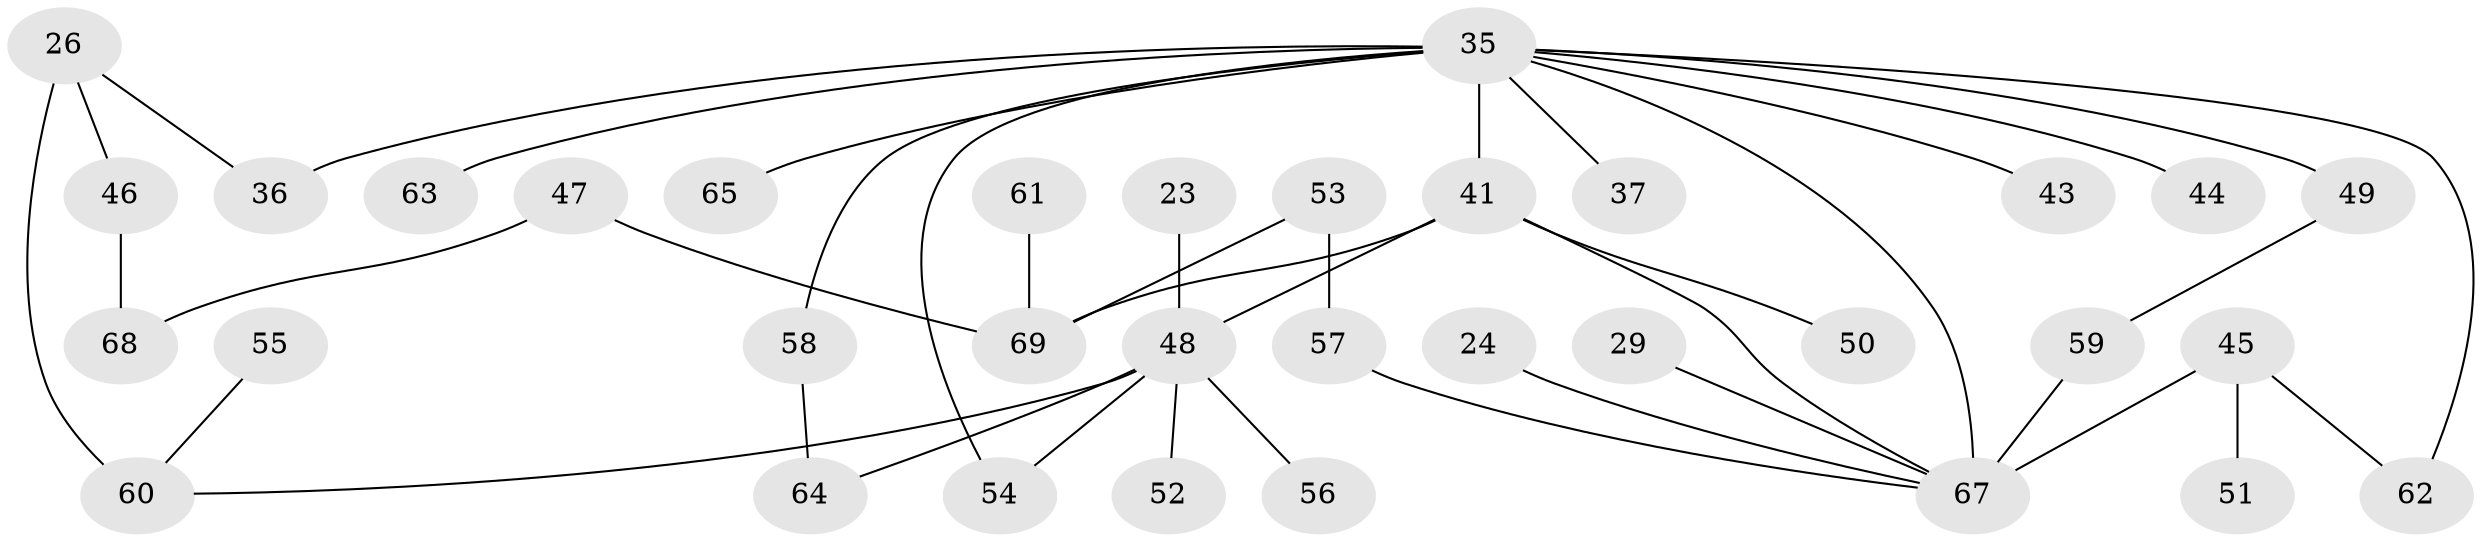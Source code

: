// original degree distribution, {6: 0.028985507246376812, 5: 0.043478260869565216, 4: 0.043478260869565216, 3: 0.17391304347826086, 2: 0.42028985507246375, 8: 0.014492753623188406, 7: 0.014492753623188406, 1: 0.2608695652173913}
// Generated by graph-tools (version 1.1) at 2025/42/03/09/25 04:42:50]
// undirected, 34 vertices, 41 edges
graph export_dot {
graph [start="1"]
  node [color=gray90,style=filled];
  23;
  24;
  26 [super="+22"];
  29;
  35 [super="+11+25"];
  36;
  37;
  41 [super="+34"];
  43;
  44;
  45 [super="+15"];
  46 [super="+38"];
  47;
  48 [super="+4+3"];
  49 [super="+14+18+31"];
  50;
  51;
  52 [super="+6"];
  53;
  54 [super="+42"];
  55;
  56;
  57;
  58;
  59;
  60 [super="+16"];
  61;
  62;
  63 [super="+40"];
  64 [super="+21"];
  65 [super="+32+39"];
  67 [super="+30+33+66+10"];
  68;
  69 [super="+28"];
  23 -- 48;
  24 -- 67;
  26 -- 60 [weight=2];
  26 -- 36;
  26 -- 46;
  29 -- 67;
  35 -- 62;
  35 -- 43;
  35 -- 54;
  35 -- 58;
  35 -- 49;
  35 -- 36;
  35 -- 37;
  35 -- 41 [weight=2];
  35 -- 44;
  35 -- 67 [weight=2];
  35 -- 65 [weight=2];
  35 -- 63;
  41 -- 48 [weight=2];
  41 -- 50;
  41 -- 69;
  41 -- 67;
  45 -- 62;
  45 -- 51;
  45 -- 67 [weight=3];
  46 -- 68;
  47 -- 68;
  47 -- 69;
  48 -- 56;
  48 -- 64;
  48 -- 52;
  48 -- 60;
  48 -- 54;
  49 -- 59;
  53 -- 57;
  53 -- 69;
  55 -- 60;
  57 -- 67;
  58 -- 64;
  59 -- 67;
  61 -- 69;
}
